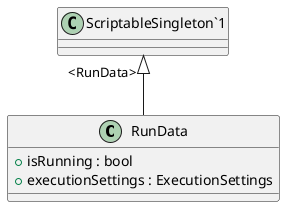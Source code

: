 @startuml
class RunData {
    + isRunning : bool
    + executionSettings : ExecutionSettings
}
"ScriptableSingleton`1" "<RunData>" <|-- RunData
@enduml
